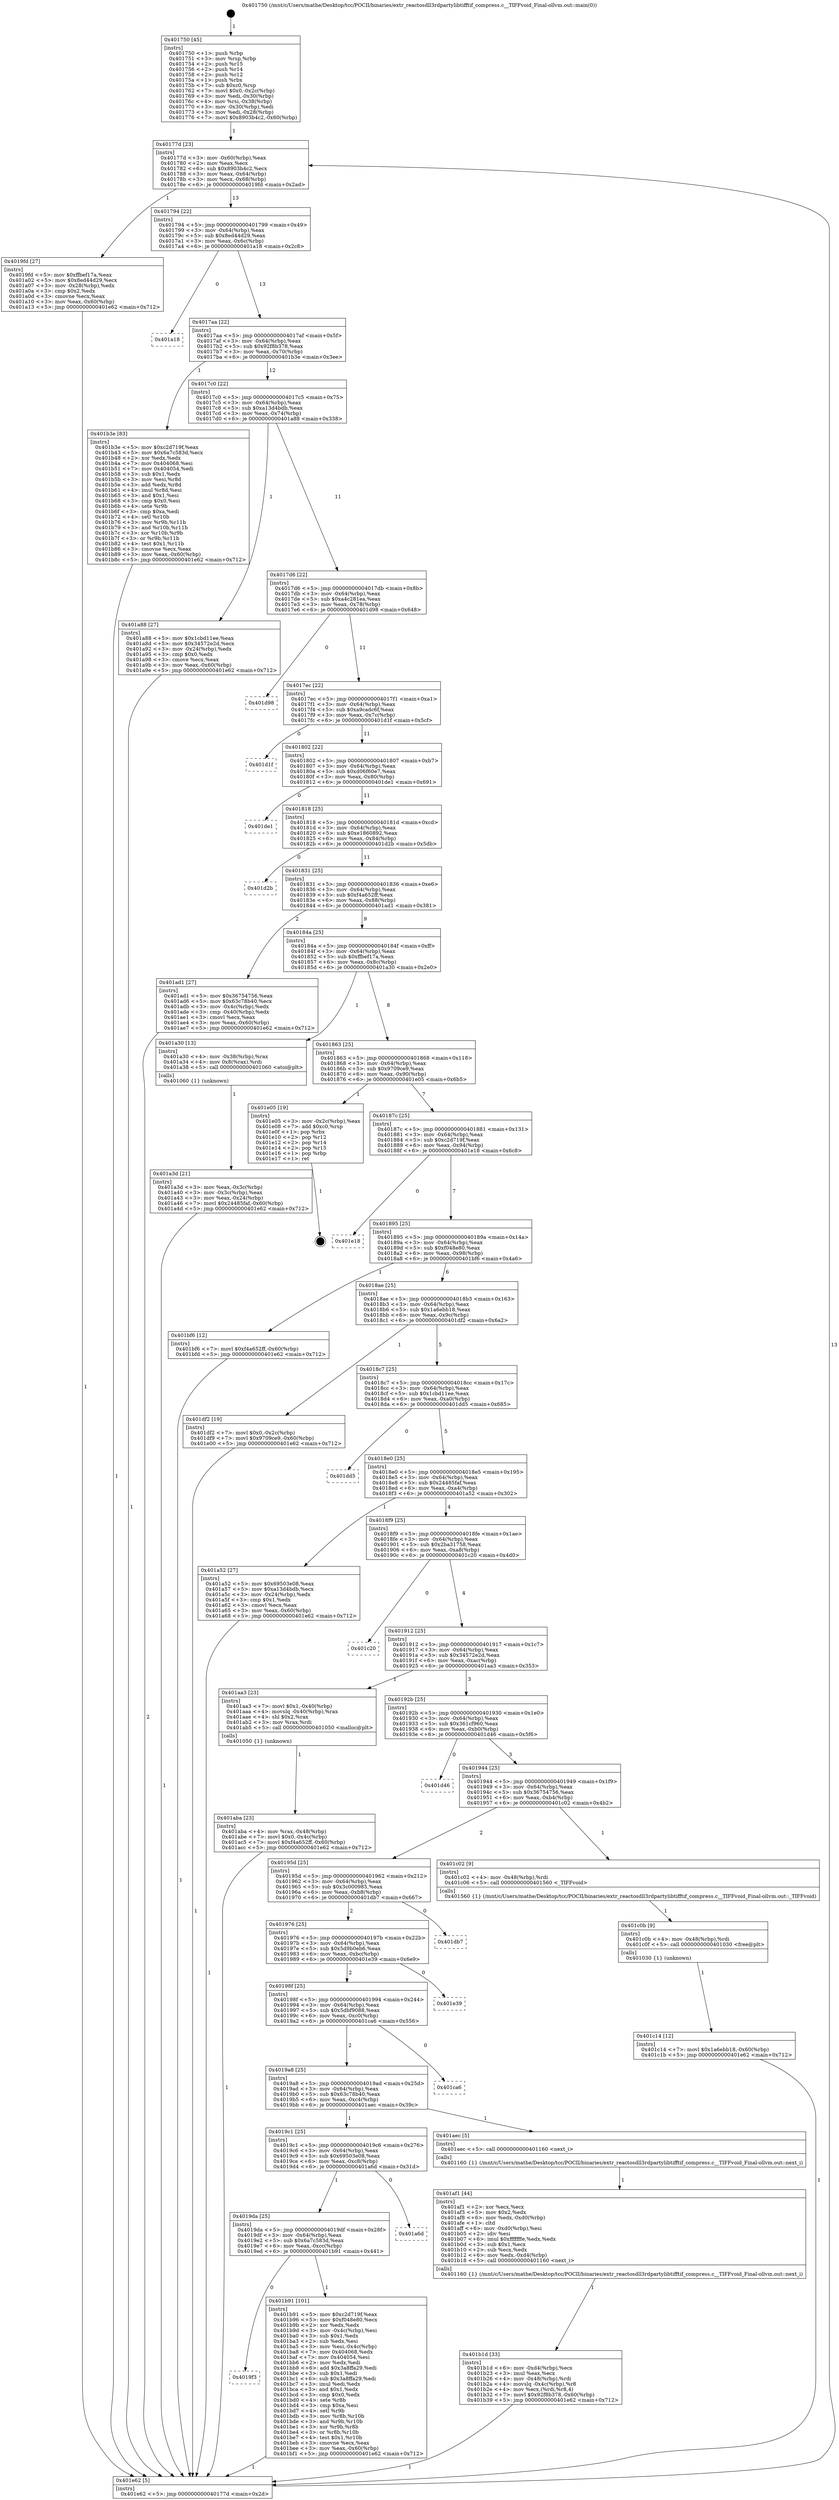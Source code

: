 digraph "0x401750" {
  label = "0x401750 (/mnt/c/Users/mathe/Desktop/tcc/POCII/binaries/extr_reactosdll3rdpartylibtifftif_compress.c__TIFFvoid_Final-ollvm.out::main(0))"
  labelloc = "t"
  node[shape=record]

  Entry [label="",width=0.3,height=0.3,shape=circle,fillcolor=black,style=filled]
  "0x40177d" [label="{
     0x40177d [23]\l
     | [instrs]\l
     &nbsp;&nbsp;0x40177d \<+3\>: mov -0x60(%rbp),%eax\l
     &nbsp;&nbsp;0x401780 \<+2\>: mov %eax,%ecx\l
     &nbsp;&nbsp;0x401782 \<+6\>: sub $0x8903b4c2,%ecx\l
     &nbsp;&nbsp;0x401788 \<+3\>: mov %eax,-0x64(%rbp)\l
     &nbsp;&nbsp;0x40178b \<+3\>: mov %ecx,-0x68(%rbp)\l
     &nbsp;&nbsp;0x40178e \<+6\>: je 00000000004019fd \<main+0x2ad\>\l
  }"]
  "0x4019fd" [label="{
     0x4019fd [27]\l
     | [instrs]\l
     &nbsp;&nbsp;0x4019fd \<+5\>: mov $0xffbef17a,%eax\l
     &nbsp;&nbsp;0x401a02 \<+5\>: mov $0x8ed44d29,%ecx\l
     &nbsp;&nbsp;0x401a07 \<+3\>: mov -0x28(%rbp),%edx\l
     &nbsp;&nbsp;0x401a0a \<+3\>: cmp $0x2,%edx\l
     &nbsp;&nbsp;0x401a0d \<+3\>: cmovne %ecx,%eax\l
     &nbsp;&nbsp;0x401a10 \<+3\>: mov %eax,-0x60(%rbp)\l
     &nbsp;&nbsp;0x401a13 \<+5\>: jmp 0000000000401e62 \<main+0x712\>\l
  }"]
  "0x401794" [label="{
     0x401794 [22]\l
     | [instrs]\l
     &nbsp;&nbsp;0x401794 \<+5\>: jmp 0000000000401799 \<main+0x49\>\l
     &nbsp;&nbsp;0x401799 \<+3\>: mov -0x64(%rbp),%eax\l
     &nbsp;&nbsp;0x40179c \<+5\>: sub $0x8ed44d29,%eax\l
     &nbsp;&nbsp;0x4017a1 \<+3\>: mov %eax,-0x6c(%rbp)\l
     &nbsp;&nbsp;0x4017a4 \<+6\>: je 0000000000401a18 \<main+0x2c8\>\l
  }"]
  "0x401e62" [label="{
     0x401e62 [5]\l
     | [instrs]\l
     &nbsp;&nbsp;0x401e62 \<+5\>: jmp 000000000040177d \<main+0x2d\>\l
  }"]
  "0x401750" [label="{
     0x401750 [45]\l
     | [instrs]\l
     &nbsp;&nbsp;0x401750 \<+1\>: push %rbp\l
     &nbsp;&nbsp;0x401751 \<+3\>: mov %rsp,%rbp\l
     &nbsp;&nbsp;0x401754 \<+2\>: push %r15\l
     &nbsp;&nbsp;0x401756 \<+2\>: push %r14\l
     &nbsp;&nbsp;0x401758 \<+2\>: push %r12\l
     &nbsp;&nbsp;0x40175a \<+1\>: push %rbx\l
     &nbsp;&nbsp;0x40175b \<+7\>: sub $0xc0,%rsp\l
     &nbsp;&nbsp;0x401762 \<+7\>: movl $0x0,-0x2c(%rbp)\l
     &nbsp;&nbsp;0x401769 \<+3\>: mov %edi,-0x30(%rbp)\l
     &nbsp;&nbsp;0x40176c \<+4\>: mov %rsi,-0x38(%rbp)\l
     &nbsp;&nbsp;0x401770 \<+3\>: mov -0x30(%rbp),%edi\l
     &nbsp;&nbsp;0x401773 \<+3\>: mov %edi,-0x28(%rbp)\l
     &nbsp;&nbsp;0x401776 \<+7\>: movl $0x8903b4c2,-0x60(%rbp)\l
  }"]
  Exit [label="",width=0.3,height=0.3,shape=circle,fillcolor=black,style=filled,peripheries=2]
  "0x401a18" [label="{
     0x401a18\l
  }", style=dashed]
  "0x4017aa" [label="{
     0x4017aa [22]\l
     | [instrs]\l
     &nbsp;&nbsp;0x4017aa \<+5\>: jmp 00000000004017af \<main+0x5f\>\l
     &nbsp;&nbsp;0x4017af \<+3\>: mov -0x64(%rbp),%eax\l
     &nbsp;&nbsp;0x4017b2 \<+5\>: sub $0x92f8b378,%eax\l
     &nbsp;&nbsp;0x4017b7 \<+3\>: mov %eax,-0x70(%rbp)\l
     &nbsp;&nbsp;0x4017ba \<+6\>: je 0000000000401b3e \<main+0x3ee\>\l
  }"]
  "0x401c14" [label="{
     0x401c14 [12]\l
     | [instrs]\l
     &nbsp;&nbsp;0x401c14 \<+7\>: movl $0x1a6ebb18,-0x60(%rbp)\l
     &nbsp;&nbsp;0x401c1b \<+5\>: jmp 0000000000401e62 \<main+0x712\>\l
  }"]
  "0x401b3e" [label="{
     0x401b3e [83]\l
     | [instrs]\l
     &nbsp;&nbsp;0x401b3e \<+5\>: mov $0xc2d719f,%eax\l
     &nbsp;&nbsp;0x401b43 \<+5\>: mov $0x6a7c583d,%ecx\l
     &nbsp;&nbsp;0x401b48 \<+2\>: xor %edx,%edx\l
     &nbsp;&nbsp;0x401b4a \<+7\>: mov 0x404068,%esi\l
     &nbsp;&nbsp;0x401b51 \<+7\>: mov 0x404054,%edi\l
     &nbsp;&nbsp;0x401b58 \<+3\>: sub $0x1,%edx\l
     &nbsp;&nbsp;0x401b5b \<+3\>: mov %esi,%r8d\l
     &nbsp;&nbsp;0x401b5e \<+3\>: add %edx,%r8d\l
     &nbsp;&nbsp;0x401b61 \<+4\>: imul %r8d,%esi\l
     &nbsp;&nbsp;0x401b65 \<+3\>: and $0x1,%esi\l
     &nbsp;&nbsp;0x401b68 \<+3\>: cmp $0x0,%esi\l
     &nbsp;&nbsp;0x401b6b \<+4\>: sete %r9b\l
     &nbsp;&nbsp;0x401b6f \<+3\>: cmp $0xa,%edi\l
     &nbsp;&nbsp;0x401b72 \<+4\>: setl %r10b\l
     &nbsp;&nbsp;0x401b76 \<+3\>: mov %r9b,%r11b\l
     &nbsp;&nbsp;0x401b79 \<+3\>: and %r10b,%r11b\l
     &nbsp;&nbsp;0x401b7c \<+3\>: xor %r10b,%r9b\l
     &nbsp;&nbsp;0x401b7f \<+3\>: or %r9b,%r11b\l
     &nbsp;&nbsp;0x401b82 \<+4\>: test $0x1,%r11b\l
     &nbsp;&nbsp;0x401b86 \<+3\>: cmovne %ecx,%eax\l
     &nbsp;&nbsp;0x401b89 \<+3\>: mov %eax,-0x60(%rbp)\l
     &nbsp;&nbsp;0x401b8c \<+5\>: jmp 0000000000401e62 \<main+0x712\>\l
  }"]
  "0x4017c0" [label="{
     0x4017c0 [22]\l
     | [instrs]\l
     &nbsp;&nbsp;0x4017c0 \<+5\>: jmp 00000000004017c5 \<main+0x75\>\l
     &nbsp;&nbsp;0x4017c5 \<+3\>: mov -0x64(%rbp),%eax\l
     &nbsp;&nbsp;0x4017c8 \<+5\>: sub $0xa13d4bdb,%eax\l
     &nbsp;&nbsp;0x4017cd \<+3\>: mov %eax,-0x74(%rbp)\l
     &nbsp;&nbsp;0x4017d0 \<+6\>: je 0000000000401a88 \<main+0x338\>\l
  }"]
  "0x401c0b" [label="{
     0x401c0b [9]\l
     | [instrs]\l
     &nbsp;&nbsp;0x401c0b \<+4\>: mov -0x48(%rbp),%rdi\l
     &nbsp;&nbsp;0x401c0f \<+5\>: call 0000000000401030 \<free@plt\>\l
     | [calls]\l
     &nbsp;&nbsp;0x401030 \{1\} (unknown)\l
  }"]
  "0x401a88" [label="{
     0x401a88 [27]\l
     | [instrs]\l
     &nbsp;&nbsp;0x401a88 \<+5\>: mov $0x1cbd11ee,%eax\l
     &nbsp;&nbsp;0x401a8d \<+5\>: mov $0x34572e2d,%ecx\l
     &nbsp;&nbsp;0x401a92 \<+3\>: mov -0x24(%rbp),%edx\l
     &nbsp;&nbsp;0x401a95 \<+3\>: cmp $0x0,%edx\l
     &nbsp;&nbsp;0x401a98 \<+3\>: cmove %ecx,%eax\l
     &nbsp;&nbsp;0x401a9b \<+3\>: mov %eax,-0x60(%rbp)\l
     &nbsp;&nbsp;0x401a9e \<+5\>: jmp 0000000000401e62 \<main+0x712\>\l
  }"]
  "0x4017d6" [label="{
     0x4017d6 [22]\l
     | [instrs]\l
     &nbsp;&nbsp;0x4017d6 \<+5\>: jmp 00000000004017db \<main+0x8b\>\l
     &nbsp;&nbsp;0x4017db \<+3\>: mov -0x64(%rbp),%eax\l
     &nbsp;&nbsp;0x4017de \<+5\>: sub $0xa4c281ea,%eax\l
     &nbsp;&nbsp;0x4017e3 \<+3\>: mov %eax,-0x78(%rbp)\l
     &nbsp;&nbsp;0x4017e6 \<+6\>: je 0000000000401d98 \<main+0x648\>\l
  }"]
  "0x4019f3" [label="{
     0x4019f3\l
  }", style=dashed]
  "0x401d98" [label="{
     0x401d98\l
  }", style=dashed]
  "0x4017ec" [label="{
     0x4017ec [22]\l
     | [instrs]\l
     &nbsp;&nbsp;0x4017ec \<+5\>: jmp 00000000004017f1 \<main+0xa1\>\l
     &nbsp;&nbsp;0x4017f1 \<+3\>: mov -0x64(%rbp),%eax\l
     &nbsp;&nbsp;0x4017f4 \<+5\>: sub $0xa9cadc6f,%eax\l
     &nbsp;&nbsp;0x4017f9 \<+3\>: mov %eax,-0x7c(%rbp)\l
     &nbsp;&nbsp;0x4017fc \<+6\>: je 0000000000401d1f \<main+0x5cf\>\l
  }"]
  "0x401b91" [label="{
     0x401b91 [101]\l
     | [instrs]\l
     &nbsp;&nbsp;0x401b91 \<+5\>: mov $0xc2d719f,%eax\l
     &nbsp;&nbsp;0x401b96 \<+5\>: mov $0xf048e80,%ecx\l
     &nbsp;&nbsp;0x401b9b \<+2\>: xor %edx,%edx\l
     &nbsp;&nbsp;0x401b9d \<+3\>: mov -0x4c(%rbp),%esi\l
     &nbsp;&nbsp;0x401ba0 \<+3\>: sub $0x1,%edx\l
     &nbsp;&nbsp;0x401ba3 \<+2\>: sub %edx,%esi\l
     &nbsp;&nbsp;0x401ba5 \<+3\>: mov %esi,-0x4c(%rbp)\l
     &nbsp;&nbsp;0x401ba8 \<+7\>: mov 0x404068,%edx\l
     &nbsp;&nbsp;0x401baf \<+7\>: mov 0x404054,%esi\l
     &nbsp;&nbsp;0x401bb6 \<+2\>: mov %edx,%edi\l
     &nbsp;&nbsp;0x401bb8 \<+6\>: add $0x3a8ffa29,%edi\l
     &nbsp;&nbsp;0x401bbe \<+3\>: sub $0x1,%edi\l
     &nbsp;&nbsp;0x401bc1 \<+6\>: sub $0x3a8ffa29,%edi\l
     &nbsp;&nbsp;0x401bc7 \<+3\>: imul %edi,%edx\l
     &nbsp;&nbsp;0x401bca \<+3\>: and $0x1,%edx\l
     &nbsp;&nbsp;0x401bcd \<+3\>: cmp $0x0,%edx\l
     &nbsp;&nbsp;0x401bd0 \<+4\>: sete %r8b\l
     &nbsp;&nbsp;0x401bd4 \<+3\>: cmp $0xa,%esi\l
     &nbsp;&nbsp;0x401bd7 \<+4\>: setl %r9b\l
     &nbsp;&nbsp;0x401bdb \<+3\>: mov %r8b,%r10b\l
     &nbsp;&nbsp;0x401bde \<+3\>: and %r9b,%r10b\l
     &nbsp;&nbsp;0x401be1 \<+3\>: xor %r9b,%r8b\l
     &nbsp;&nbsp;0x401be4 \<+3\>: or %r8b,%r10b\l
     &nbsp;&nbsp;0x401be7 \<+4\>: test $0x1,%r10b\l
     &nbsp;&nbsp;0x401beb \<+3\>: cmovne %ecx,%eax\l
     &nbsp;&nbsp;0x401bee \<+3\>: mov %eax,-0x60(%rbp)\l
     &nbsp;&nbsp;0x401bf1 \<+5\>: jmp 0000000000401e62 \<main+0x712\>\l
  }"]
  "0x401d1f" [label="{
     0x401d1f\l
  }", style=dashed]
  "0x401802" [label="{
     0x401802 [22]\l
     | [instrs]\l
     &nbsp;&nbsp;0x401802 \<+5\>: jmp 0000000000401807 \<main+0xb7\>\l
     &nbsp;&nbsp;0x401807 \<+3\>: mov -0x64(%rbp),%eax\l
     &nbsp;&nbsp;0x40180a \<+5\>: sub $0xd06f60e7,%eax\l
     &nbsp;&nbsp;0x40180f \<+3\>: mov %eax,-0x80(%rbp)\l
     &nbsp;&nbsp;0x401812 \<+6\>: je 0000000000401de1 \<main+0x691\>\l
  }"]
  "0x4019da" [label="{
     0x4019da [25]\l
     | [instrs]\l
     &nbsp;&nbsp;0x4019da \<+5\>: jmp 00000000004019df \<main+0x28f\>\l
     &nbsp;&nbsp;0x4019df \<+3\>: mov -0x64(%rbp),%eax\l
     &nbsp;&nbsp;0x4019e2 \<+5\>: sub $0x6a7c583d,%eax\l
     &nbsp;&nbsp;0x4019e7 \<+6\>: mov %eax,-0xcc(%rbp)\l
     &nbsp;&nbsp;0x4019ed \<+6\>: je 0000000000401b91 \<main+0x441\>\l
  }"]
  "0x401de1" [label="{
     0x401de1\l
  }", style=dashed]
  "0x401818" [label="{
     0x401818 [25]\l
     | [instrs]\l
     &nbsp;&nbsp;0x401818 \<+5\>: jmp 000000000040181d \<main+0xcd\>\l
     &nbsp;&nbsp;0x40181d \<+3\>: mov -0x64(%rbp),%eax\l
     &nbsp;&nbsp;0x401820 \<+5\>: sub $0xe1860892,%eax\l
     &nbsp;&nbsp;0x401825 \<+6\>: mov %eax,-0x84(%rbp)\l
     &nbsp;&nbsp;0x40182b \<+6\>: je 0000000000401d2b \<main+0x5db\>\l
  }"]
  "0x401a6d" [label="{
     0x401a6d\l
  }", style=dashed]
  "0x401d2b" [label="{
     0x401d2b\l
  }", style=dashed]
  "0x401831" [label="{
     0x401831 [25]\l
     | [instrs]\l
     &nbsp;&nbsp;0x401831 \<+5\>: jmp 0000000000401836 \<main+0xe6\>\l
     &nbsp;&nbsp;0x401836 \<+3\>: mov -0x64(%rbp),%eax\l
     &nbsp;&nbsp;0x401839 \<+5\>: sub $0xf4a652ff,%eax\l
     &nbsp;&nbsp;0x40183e \<+6\>: mov %eax,-0x88(%rbp)\l
     &nbsp;&nbsp;0x401844 \<+6\>: je 0000000000401ad1 \<main+0x381\>\l
  }"]
  "0x401b1d" [label="{
     0x401b1d [33]\l
     | [instrs]\l
     &nbsp;&nbsp;0x401b1d \<+6\>: mov -0xd4(%rbp),%ecx\l
     &nbsp;&nbsp;0x401b23 \<+3\>: imul %eax,%ecx\l
     &nbsp;&nbsp;0x401b26 \<+4\>: mov -0x48(%rbp),%rdi\l
     &nbsp;&nbsp;0x401b2a \<+4\>: movslq -0x4c(%rbp),%r8\l
     &nbsp;&nbsp;0x401b2e \<+4\>: mov %ecx,(%rdi,%r8,4)\l
     &nbsp;&nbsp;0x401b32 \<+7\>: movl $0x92f8b378,-0x60(%rbp)\l
     &nbsp;&nbsp;0x401b39 \<+5\>: jmp 0000000000401e62 \<main+0x712\>\l
  }"]
  "0x401ad1" [label="{
     0x401ad1 [27]\l
     | [instrs]\l
     &nbsp;&nbsp;0x401ad1 \<+5\>: mov $0x36754756,%eax\l
     &nbsp;&nbsp;0x401ad6 \<+5\>: mov $0x63c78b40,%ecx\l
     &nbsp;&nbsp;0x401adb \<+3\>: mov -0x4c(%rbp),%edx\l
     &nbsp;&nbsp;0x401ade \<+3\>: cmp -0x40(%rbp),%edx\l
     &nbsp;&nbsp;0x401ae1 \<+3\>: cmovl %ecx,%eax\l
     &nbsp;&nbsp;0x401ae4 \<+3\>: mov %eax,-0x60(%rbp)\l
     &nbsp;&nbsp;0x401ae7 \<+5\>: jmp 0000000000401e62 \<main+0x712\>\l
  }"]
  "0x40184a" [label="{
     0x40184a [25]\l
     | [instrs]\l
     &nbsp;&nbsp;0x40184a \<+5\>: jmp 000000000040184f \<main+0xff\>\l
     &nbsp;&nbsp;0x40184f \<+3\>: mov -0x64(%rbp),%eax\l
     &nbsp;&nbsp;0x401852 \<+5\>: sub $0xffbef17a,%eax\l
     &nbsp;&nbsp;0x401857 \<+6\>: mov %eax,-0x8c(%rbp)\l
     &nbsp;&nbsp;0x40185d \<+6\>: je 0000000000401a30 \<main+0x2e0\>\l
  }"]
  "0x401af1" [label="{
     0x401af1 [44]\l
     | [instrs]\l
     &nbsp;&nbsp;0x401af1 \<+2\>: xor %ecx,%ecx\l
     &nbsp;&nbsp;0x401af3 \<+5\>: mov $0x2,%edx\l
     &nbsp;&nbsp;0x401af8 \<+6\>: mov %edx,-0xd0(%rbp)\l
     &nbsp;&nbsp;0x401afe \<+1\>: cltd\l
     &nbsp;&nbsp;0x401aff \<+6\>: mov -0xd0(%rbp),%esi\l
     &nbsp;&nbsp;0x401b05 \<+2\>: idiv %esi\l
     &nbsp;&nbsp;0x401b07 \<+6\>: imul $0xfffffffe,%edx,%edx\l
     &nbsp;&nbsp;0x401b0d \<+3\>: sub $0x1,%ecx\l
     &nbsp;&nbsp;0x401b10 \<+2\>: sub %ecx,%edx\l
     &nbsp;&nbsp;0x401b12 \<+6\>: mov %edx,-0xd4(%rbp)\l
     &nbsp;&nbsp;0x401b18 \<+5\>: call 0000000000401160 \<next_i\>\l
     | [calls]\l
     &nbsp;&nbsp;0x401160 \{1\} (/mnt/c/Users/mathe/Desktop/tcc/POCII/binaries/extr_reactosdll3rdpartylibtifftif_compress.c__TIFFvoid_Final-ollvm.out::next_i)\l
  }"]
  "0x401a30" [label="{
     0x401a30 [13]\l
     | [instrs]\l
     &nbsp;&nbsp;0x401a30 \<+4\>: mov -0x38(%rbp),%rax\l
     &nbsp;&nbsp;0x401a34 \<+4\>: mov 0x8(%rax),%rdi\l
     &nbsp;&nbsp;0x401a38 \<+5\>: call 0000000000401060 \<atoi@plt\>\l
     | [calls]\l
     &nbsp;&nbsp;0x401060 \{1\} (unknown)\l
  }"]
  "0x401863" [label="{
     0x401863 [25]\l
     | [instrs]\l
     &nbsp;&nbsp;0x401863 \<+5\>: jmp 0000000000401868 \<main+0x118\>\l
     &nbsp;&nbsp;0x401868 \<+3\>: mov -0x64(%rbp),%eax\l
     &nbsp;&nbsp;0x40186b \<+5\>: sub $0x9709ce9,%eax\l
     &nbsp;&nbsp;0x401870 \<+6\>: mov %eax,-0x90(%rbp)\l
     &nbsp;&nbsp;0x401876 \<+6\>: je 0000000000401e05 \<main+0x6b5\>\l
  }"]
  "0x401a3d" [label="{
     0x401a3d [21]\l
     | [instrs]\l
     &nbsp;&nbsp;0x401a3d \<+3\>: mov %eax,-0x3c(%rbp)\l
     &nbsp;&nbsp;0x401a40 \<+3\>: mov -0x3c(%rbp),%eax\l
     &nbsp;&nbsp;0x401a43 \<+3\>: mov %eax,-0x24(%rbp)\l
     &nbsp;&nbsp;0x401a46 \<+7\>: movl $0x24485faf,-0x60(%rbp)\l
     &nbsp;&nbsp;0x401a4d \<+5\>: jmp 0000000000401e62 \<main+0x712\>\l
  }"]
  "0x4019c1" [label="{
     0x4019c1 [25]\l
     | [instrs]\l
     &nbsp;&nbsp;0x4019c1 \<+5\>: jmp 00000000004019c6 \<main+0x276\>\l
     &nbsp;&nbsp;0x4019c6 \<+3\>: mov -0x64(%rbp),%eax\l
     &nbsp;&nbsp;0x4019c9 \<+5\>: sub $0x69503e08,%eax\l
     &nbsp;&nbsp;0x4019ce \<+6\>: mov %eax,-0xc8(%rbp)\l
     &nbsp;&nbsp;0x4019d4 \<+6\>: je 0000000000401a6d \<main+0x31d\>\l
  }"]
  "0x401e05" [label="{
     0x401e05 [19]\l
     | [instrs]\l
     &nbsp;&nbsp;0x401e05 \<+3\>: mov -0x2c(%rbp),%eax\l
     &nbsp;&nbsp;0x401e08 \<+7\>: add $0xc0,%rsp\l
     &nbsp;&nbsp;0x401e0f \<+1\>: pop %rbx\l
     &nbsp;&nbsp;0x401e10 \<+2\>: pop %r12\l
     &nbsp;&nbsp;0x401e12 \<+2\>: pop %r14\l
     &nbsp;&nbsp;0x401e14 \<+2\>: pop %r15\l
     &nbsp;&nbsp;0x401e16 \<+1\>: pop %rbp\l
     &nbsp;&nbsp;0x401e17 \<+1\>: ret\l
  }"]
  "0x40187c" [label="{
     0x40187c [25]\l
     | [instrs]\l
     &nbsp;&nbsp;0x40187c \<+5\>: jmp 0000000000401881 \<main+0x131\>\l
     &nbsp;&nbsp;0x401881 \<+3\>: mov -0x64(%rbp),%eax\l
     &nbsp;&nbsp;0x401884 \<+5\>: sub $0xc2d719f,%eax\l
     &nbsp;&nbsp;0x401889 \<+6\>: mov %eax,-0x94(%rbp)\l
     &nbsp;&nbsp;0x40188f \<+6\>: je 0000000000401e18 \<main+0x6c8\>\l
  }"]
  "0x401aec" [label="{
     0x401aec [5]\l
     | [instrs]\l
     &nbsp;&nbsp;0x401aec \<+5\>: call 0000000000401160 \<next_i\>\l
     | [calls]\l
     &nbsp;&nbsp;0x401160 \{1\} (/mnt/c/Users/mathe/Desktop/tcc/POCII/binaries/extr_reactosdll3rdpartylibtifftif_compress.c__TIFFvoid_Final-ollvm.out::next_i)\l
  }"]
  "0x401e18" [label="{
     0x401e18\l
  }", style=dashed]
  "0x401895" [label="{
     0x401895 [25]\l
     | [instrs]\l
     &nbsp;&nbsp;0x401895 \<+5\>: jmp 000000000040189a \<main+0x14a\>\l
     &nbsp;&nbsp;0x40189a \<+3\>: mov -0x64(%rbp),%eax\l
     &nbsp;&nbsp;0x40189d \<+5\>: sub $0xf048e80,%eax\l
     &nbsp;&nbsp;0x4018a2 \<+6\>: mov %eax,-0x98(%rbp)\l
     &nbsp;&nbsp;0x4018a8 \<+6\>: je 0000000000401bf6 \<main+0x4a6\>\l
  }"]
  "0x4019a8" [label="{
     0x4019a8 [25]\l
     | [instrs]\l
     &nbsp;&nbsp;0x4019a8 \<+5\>: jmp 00000000004019ad \<main+0x25d\>\l
     &nbsp;&nbsp;0x4019ad \<+3\>: mov -0x64(%rbp),%eax\l
     &nbsp;&nbsp;0x4019b0 \<+5\>: sub $0x63c78b40,%eax\l
     &nbsp;&nbsp;0x4019b5 \<+6\>: mov %eax,-0xc4(%rbp)\l
     &nbsp;&nbsp;0x4019bb \<+6\>: je 0000000000401aec \<main+0x39c\>\l
  }"]
  "0x401bf6" [label="{
     0x401bf6 [12]\l
     | [instrs]\l
     &nbsp;&nbsp;0x401bf6 \<+7\>: movl $0xf4a652ff,-0x60(%rbp)\l
     &nbsp;&nbsp;0x401bfd \<+5\>: jmp 0000000000401e62 \<main+0x712\>\l
  }"]
  "0x4018ae" [label="{
     0x4018ae [25]\l
     | [instrs]\l
     &nbsp;&nbsp;0x4018ae \<+5\>: jmp 00000000004018b3 \<main+0x163\>\l
     &nbsp;&nbsp;0x4018b3 \<+3\>: mov -0x64(%rbp),%eax\l
     &nbsp;&nbsp;0x4018b6 \<+5\>: sub $0x1a6ebb18,%eax\l
     &nbsp;&nbsp;0x4018bb \<+6\>: mov %eax,-0x9c(%rbp)\l
     &nbsp;&nbsp;0x4018c1 \<+6\>: je 0000000000401df2 \<main+0x6a2\>\l
  }"]
  "0x401ca6" [label="{
     0x401ca6\l
  }", style=dashed]
  "0x401df2" [label="{
     0x401df2 [19]\l
     | [instrs]\l
     &nbsp;&nbsp;0x401df2 \<+7\>: movl $0x0,-0x2c(%rbp)\l
     &nbsp;&nbsp;0x401df9 \<+7\>: movl $0x9709ce9,-0x60(%rbp)\l
     &nbsp;&nbsp;0x401e00 \<+5\>: jmp 0000000000401e62 \<main+0x712\>\l
  }"]
  "0x4018c7" [label="{
     0x4018c7 [25]\l
     | [instrs]\l
     &nbsp;&nbsp;0x4018c7 \<+5\>: jmp 00000000004018cc \<main+0x17c\>\l
     &nbsp;&nbsp;0x4018cc \<+3\>: mov -0x64(%rbp),%eax\l
     &nbsp;&nbsp;0x4018cf \<+5\>: sub $0x1cbd11ee,%eax\l
     &nbsp;&nbsp;0x4018d4 \<+6\>: mov %eax,-0xa0(%rbp)\l
     &nbsp;&nbsp;0x4018da \<+6\>: je 0000000000401dd5 \<main+0x685\>\l
  }"]
  "0x40198f" [label="{
     0x40198f [25]\l
     | [instrs]\l
     &nbsp;&nbsp;0x40198f \<+5\>: jmp 0000000000401994 \<main+0x244\>\l
     &nbsp;&nbsp;0x401994 \<+3\>: mov -0x64(%rbp),%eax\l
     &nbsp;&nbsp;0x401997 \<+5\>: sub $0x5dbf9088,%eax\l
     &nbsp;&nbsp;0x40199c \<+6\>: mov %eax,-0xc0(%rbp)\l
     &nbsp;&nbsp;0x4019a2 \<+6\>: je 0000000000401ca6 \<main+0x556\>\l
  }"]
  "0x401dd5" [label="{
     0x401dd5\l
  }", style=dashed]
  "0x4018e0" [label="{
     0x4018e0 [25]\l
     | [instrs]\l
     &nbsp;&nbsp;0x4018e0 \<+5\>: jmp 00000000004018e5 \<main+0x195\>\l
     &nbsp;&nbsp;0x4018e5 \<+3\>: mov -0x64(%rbp),%eax\l
     &nbsp;&nbsp;0x4018e8 \<+5\>: sub $0x24485faf,%eax\l
     &nbsp;&nbsp;0x4018ed \<+6\>: mov %eax,-0xa4(%rbp)\l
     &nbsp;&nbsp;0x4018f3 \<+6\>: je 0000000000401a52 \<main+0x302\>\l
  }"]
  "0x401e39" [label="{
     0x401e39\l
  }", style=dashed]
  "0x401a52" [label="{
     0x401a52 [27]\l
     | [instrs]\l
     &nbsp;&nbsp;0x401a52 \<+5\>: mov $0x69503e08,%eax\l
     &nbsp;&nbsp;0x401a57 \<+5\>: mov $0xa13d4bdb,%ecx\l
     &nbsp;&nbsp;0x401a5c \<+3\>: mov -0x24(%rbp),%edx\l
     &nbsp;&nbsp;0x401a5f \<+3\>: cmp $0x1,%edx\l
     &nbsp;&nbsp;0x401a62 \<+3\>: cmovl %ecx,%eax\l
     &nbsp;&nbsp;0x401a65 \<+3\>: mov %eax,-0x60(%rbp)\l
     &nbsp;&nbsp;0x401a68 \<+5\>: jmp 0000000000401e62 \<main+0x712\>\l
  }"]
  "0x4018f9" [label="{
     0x4018f9 [25]\l
     | [instrs]\l
     &nbsp;&nbsp;0x4018f9 \<+5\>: jmp 00000000004018fe \<main+0x1ae\>\l
     &nbsp;&nbsp;0x4018fe \<+3\>: mov -0x64(%rbp),%eax\l
     &nbsp;&nbsp;0x401901 \<+5\>: sub $0x2ba31758,%eax\l
     &nbsp;&nbsp;0x401906 \<+6\>: mov %eax,-0xa8(%rbp)\l
     &nbsp;&nbsp;0x40190c \<+6\>: je 0000000000401c20 \<main+0x4d0\>\l
  }"]
  "0x401976" [label="{
     0x401976 [25]\l
     | [instrs]\l
     &nbsp;&nbsp;0x401976 \<+5\>: jmp 000000000040197b \<main+0x22b\>\l
     &nbsp;&nbsp;0x40197b \<+3\>: mov -0x64(%rbp),%eax\l
     &nbsp;&nbsp;0x40197e \<+5\>: sub $0x5d9b0eb6,%eax\l
     &nbsp;&nbsp;0x401983 \<+6\>: mov %eax,-0xbc(%rbp)\l
     &nbsp;&nbsp;0x401989 \<+6\>: je 0000000000401e39 \<main+0x6e9\>\l
  }"]
  "0x401c20" [label="{
     0x401c20\l
  }", style=dashed]
  "0x401912" [label="{
     0x401912 [25]\l
     | [instrs]\l
     &nbsp;&nbsp;0x401912 \<+5\>: jmp 0000000000401917 \<main+0x1c7\>\l
     &nbsp;&nbsp;0x401917 \<+3\>: mov -0x64(%rbp),%eax\l
     &nbsp;&nbsp;0x40191a \<+5\>: sub $0x34572e2d,%eax\l
     &nbsp;&nbsp;0x40191f \<+6\>: mov %eax,-0xac(%rbp)\l
     &nbsp;&nbsp;0x401925 \<+6\>: je 0000000000401aa3 \<main+0x353\>\l
  }"]
  "0x401db7" [label="{
     0x401db7\l
  }", style=dashed]
  "0x401aa3" [label="{
     0x401aa3 [23]\l
     | [instrs]\l
     &nbsp;&nbsp;0x401aa3 \<+7\>: movl $0x1,-0x40(%rbp)\l
     &nbsp;&nbsp;0x401aaa \<+4\>: movslq -0x40(%rbp),%rax\l
     &nbsp;&nbsp;0x401aae \<+4\>: shl $0x2,%rax\l
     &nbsp;&nbsp;0x401ab2 \<+3\>: mov %rax,%rdi\l
     &nbsp;&nbsp;0x401ab5 \<+5\>: call 0000000000401050 \<malloc@plt\>\l
     | [calls]\l
     &nbsp;&nbsp;0x401050 \{1\} (unknown)\l
  }"]
  "0x40192b" [label="{
     0x40192b [25]\l
     | [instrs]\l
     &nbsp;&nbsp;0x40192b \<+5\>: jmp 0000000000401930 \<main+0x1e0\>\l
     &nbsp;&nbsp;0x401930 \<+3\>: mov -0x64(%rbp),%eax\l
     &nbsp;&nbsp;0x401933 \<+5\>: sub $0x361cf960,%eax\l
     &nbsp;&nbsp;0x401938 \<+6\>: mov %eax,-0xb0(%rbp)\l
     &nbsp;&nbsp;0x40193e \<+6\>: je 0000000000401d46 \<main+0x5f6\>\l
  }"]
  "0x401aba" [label="{
     0x401aba [23]\l
     | [instrs]\l
     &nbsp;&nbsp;0x401aba \<+4\>: mov %rax,-0x48(%rbp)\l
     &nbsp;&nbsp;0x401abe \<+7\>: movl $0x0,-0x4c(%rbp)\l
     &nbsp;&nbsp;0x401ac5 \<+7\>: movl $0xf4a652ff,-0x60(%rbp)\l
     &nbsp;&nbsp;0x401acc \<+5\>: jmp 0000000000401e62 \<main+0x712\>\l
  }"]
  "0x40195d" [label="{
     0x40195d [25]\l
     | [instrs]\l
     &nbsp;&nbsp;0x40195d \<+5\>: jmp 0000000000401962 \<main+0x212\>\l
     &nbsp;&nbsp;0x401962 \<+3\>: mov -0x64(%rbp),%eax\l
     &nbsp;&nbsp;0x401965 \<+5\>: sub $0x3c000985,%eax\l
     &nbsp;&nbsp;0x40196a \<+6\>: mov %eax,-0xb8(%rbp)\l
     &nbsp;&nbsp;0x401970 \<+6\>: je 0000000000401db7 \<main+0x667\>\l
  }"]
  "0x401d46" [label="{
     0x401d46\l
  }", style=dashed]
  "0x401944" [label="{
     0x401944 [25]\l
     | [instrs]\l
     &nbsp;&nbsp;0x401944 \<+5\>: jmp 0000000000401949 \<main+0x1f9\>\l
     &nbsp;&nbsp;0x401949 \<+3\>: mov -0x64(%rbp),%eax\l
     &nbsp;&nbsp;0x40194c \<+5\>: sub $0x36754756,%eax\l
     &nbsp;&nbsp;0x401951 \<+6\>: mov %eax,-0xb4(%rbp)\l
     &nbsp;&nbsp;0x401957 \<+6\>: je 0000000000401c02 \<main+0x4b2\>\l
  }"]
  "0x401c02" [label="{
     0x401c02 [9]\l
     | [instrs]\l
     &nbsp;&nbsp;0x401c02 \<+4\>: mov -0x48(%rbp),%rdi\l
     &nbsp;&nbsp;0x401c06 \<+5\>: call 0000000000401560 \<_TIFFvoid\>\l
     | [calls]\l
     &nbsp;&nbsp;0x401560 \{1\} (/mnt/c/Users/mathe/Desktop/tcc/POCII/binaries/extr_reactosdll3rdpartylibtifftif_compress.c__TIFFvoid_Final-ollvm.out::_TIFFvoid)\l
  }"]
  Entry -> "0x401750" [label=" 1"]
  "0x40177d" -> "0x4019fd" [label=" 1"]
  "0x40177d" -> "0x401794" [label=" 13"]
  "0x4019fd" -> "0x401e62" [label=" 1"]
  "0x401750" -> "0x40177d" [label=" 1"]
  "0x401e62" -> "0x40177d" [label=" 13"]
  "0x401e05" -> Exit [label=" 1"]
  "0x401794" -> "0x401a18" [label=" 0"]
  "0x401794" -> "0x4017aa" [label=" 13"]
  "0x401df2" -> "0x401e62" [label=" 1"]
  "0x4017aa" -> "0x401b3e" [label=" 1"]
  "0x4017aa" -> "0x4017c0" [label=" 12"]
  "0x401c14" -> "0x401e62" [label=" 1"]
  "0x4017c0" -> "0x401a88" [label=" 1"]
  "0x4017c0" -> "0x4017d6" [label=" 11"]
  "0x401c0b" -> "0x401c14" [label=" 1"]
  "0x4017d6" -> "0x401d98" [label=" 0"]
  "0x4017d6" -> "0x4017ec" [label=" 11"]
  "0x401c02" -> "0x401c0b" [label=" 1"]
  "0x4017ec" -> "0x401d1f" [label=" 0"]
  "0x4017ec" -> "0x401802" [label=" 11"]
  "0x401bf6" -> "0x401e62" [label=" 1"]
  "0x401802" -> "0x401de1" [label=" 0"]
  "0x401802" -> "0x401818" [label=" 11"]
  "0x4019da" -> "0x4019f3" [label=" 0"]
  "0x401818" -> "0x401d2b" [label=" 0"]
  "0x401818" -> "0x401831" [label=" 11"]
  "0x4019da" -> "0x401b91" [label=" 1"]
  "0x401831" -> "0x401ad1" [label=" 2"]
  "0x401831" -> "0x40184a" [label=" 9"]
  "0x4019c1" -> "0x4019da" [label=" 1"]
  "0x40184a" -> "0x401a30" [label=" 1"]
  "0x40184a" -> "0x401863" [label=" 8"]
  "0x401a30" -> "0x401a3d" [label=" 1"]
  "0x401a3d" -> "0x401e62" [label=" 1"]
  "0x4019c1" -> "0x401a6d" [label=" 0"]
  "0x401863" -> "0x401e05" [label=" 1"]
  "0x401863" -> "0x40187c" [label=" 7"]
  "0x401b91" -> "0x401e62" [label=" 1"]
  "0x40187c" -> "0x401e18" [label=" 0"]
  "0x40187c" -> "0x401895" [label=" 7"]
  "0x401b3e" -> "0x401e62" [label=" 1"]
  "0x401895" -> "0x401bf6" [label=" 1"]
  "0x401895" -> "0x4018ae" [label=" 6"]
  "0x401af1" -> "0x401b1d" [label=" 1"]
  "0x4018ae" -> "0x401df2" [label=" 1"]
  "0x4018ae" -> "0x4018c7" [label=" 5"]
  "0x401aec" -> "0x401af1" [label=" 1"]
  "0x4018c7" -> "0x401dd5" [label=" 0"]
  "0x4018c7" -> "0x4018e0" [label=" 5"]
  "0x4019a8" -> "0x401aec" [label=" 1"]
  "0x4018e0" -> "0x401a52" [label=" 1"]
  "0x4018e0" -> "0x4018f9" [label=" 4"]
  "0x401a52" -> "0x401e62" [label=" 1"]
  "0x401a88" -> "0x401e62" [label=" 1"]
  "0x401b1d" -> "0x401e62" [label=" 1"]
  "0x4018f9" -> "0x401c20" [label=" 0"]
  "0x4018f9" -> "0x401912" [label=" 4"]
  "0x40198f" -> "0x401ca6" [label=" 0"]
  "0x401912" -> "0x401aa3" [label=" 1"]
  "0x401912" -> "0x40192b" [label=" 3"]
  "0x401aa3" -> "0x401aba" [label=" 1"]
  "0x401aba" -> "0x401e62" [label=" 1"]
  "0x401ad1" -> "0x401e62" [label=" 2"]
  "0x4019a8" -> "0x4019c1" [label=" 1"]
  "0x40192b" -> "0x401d46" [label=" 0"]
  "0x40192b" -> "0x401944" [label=" 3"]
  "0x401976" -> "0x401e39" [label=" 0"]
  "0x401944" -> "0x401c02" [label=" 1"]
  "0x401944" -> "0x40195d" [label=" 2"]
  "0x401976" -> "0x40198f" [label=" 2"]
  "0x40195d" -> "0x401db7" [label=" 0"]
  "0x40195d" -> "0x401976" [label=" 2"]
  "0x40198f" -> "0x4019a8" [label=" 2"]
}
